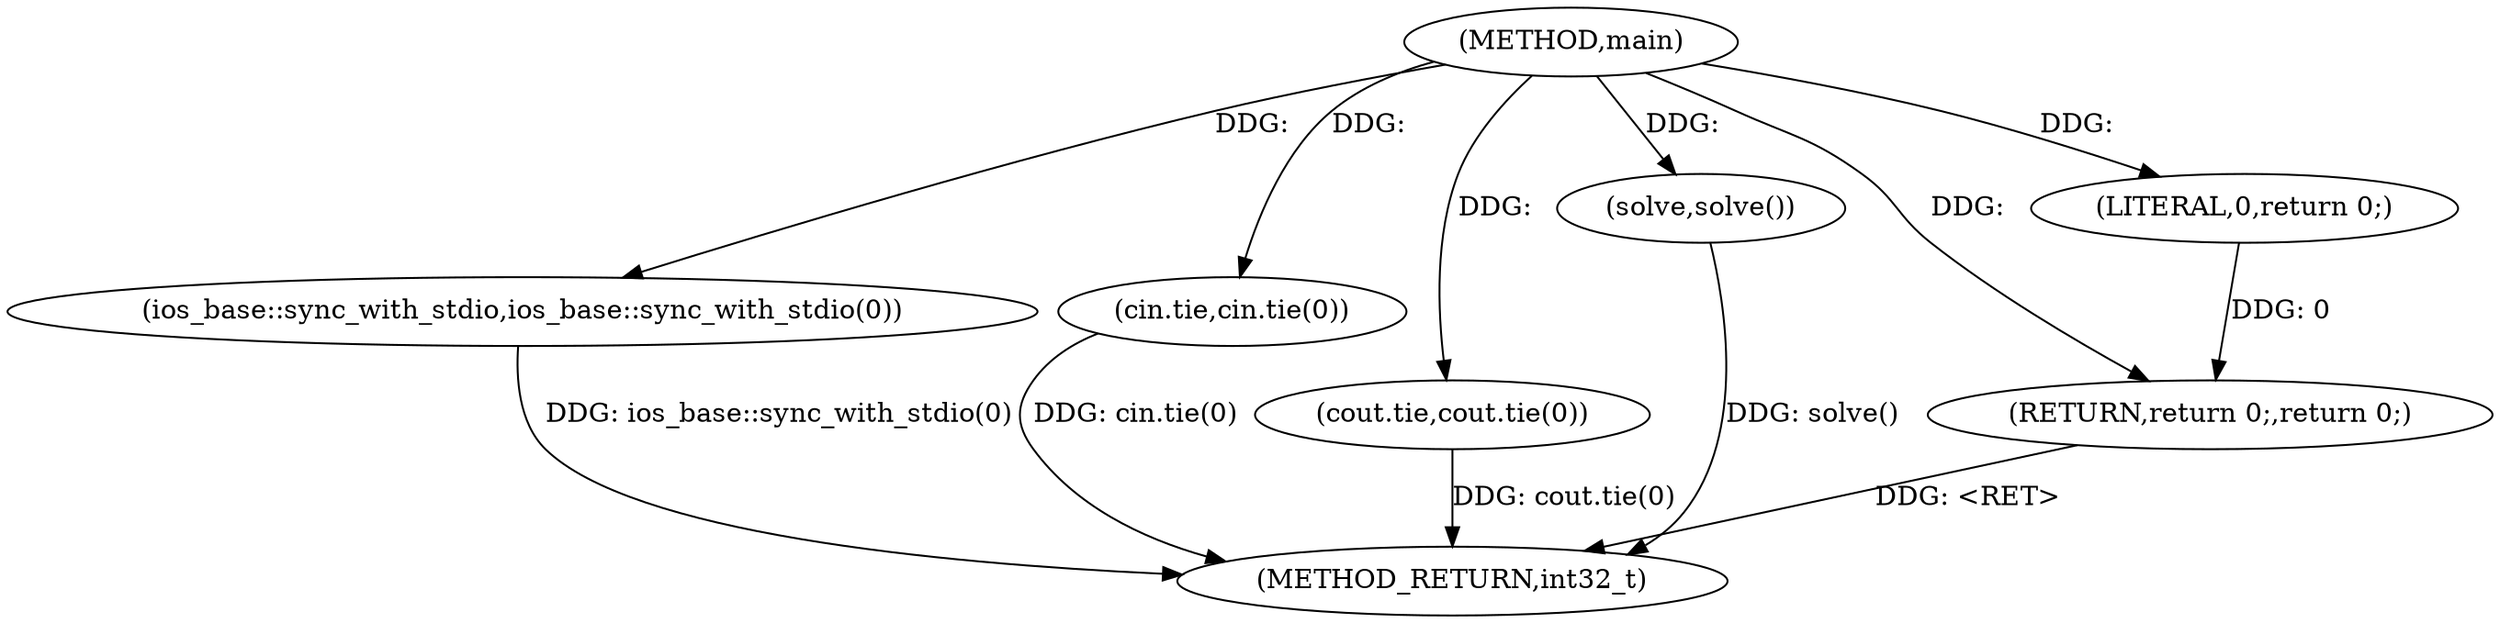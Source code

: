 digraph "main" {  
"1000190" [label = "(METHOD,main)" ]
"1000202" [label = "(METHOD_RETURN,int32_t)" ]
"1000192" [label = "(ios_base::sync_with_stdio,ios_base::sync_with_stdio(0))" ]
"1000194" [label = "(cin.tie,cin.tie(0))" ]
"1000196" [label = "(cout.tie,cout.tie(0))" ]
"1000200" [label = "(RETURN,return 0;,return 0;)" ]
"1000199" [label = "(solve,solve())" ]
"1000201" [label = "(LITERAL,0,return 0;)" ]
  "1000200" -> "1000202"  [ label = "DDG: <RET>"] 
  "1000192" -> "1000202"  [ label = "DDG: ios_base::sync_with_stdio(0)"] 
  "1000194" -> "1000202"  [ label = "DDG: cin.tie(0)"] 
  "1000196" -> "1000202"  [ label = "DDG: cout.tie(0)"] 
  "1000199" -> "1000202"  [ label = "DDG: solve()"] 
  "1000201" -> "1000200"  [ label = "DDG: 0"] 
  "1000190" -> "1000200"  [ label = "DDG: "] 
  "1000190" -> "1000192"  [ label = "DDG: "] 
  "1000190" -> "1000194"  [ label = "DDG: "] 
  "1000190" -> "1000196"  [ label = "DDG: "] 
  "1000190" -> "1000199"  [ label = "DDG: "] 
  "1000190" -> "1000201"  [ label = "DDG: "] 
}
